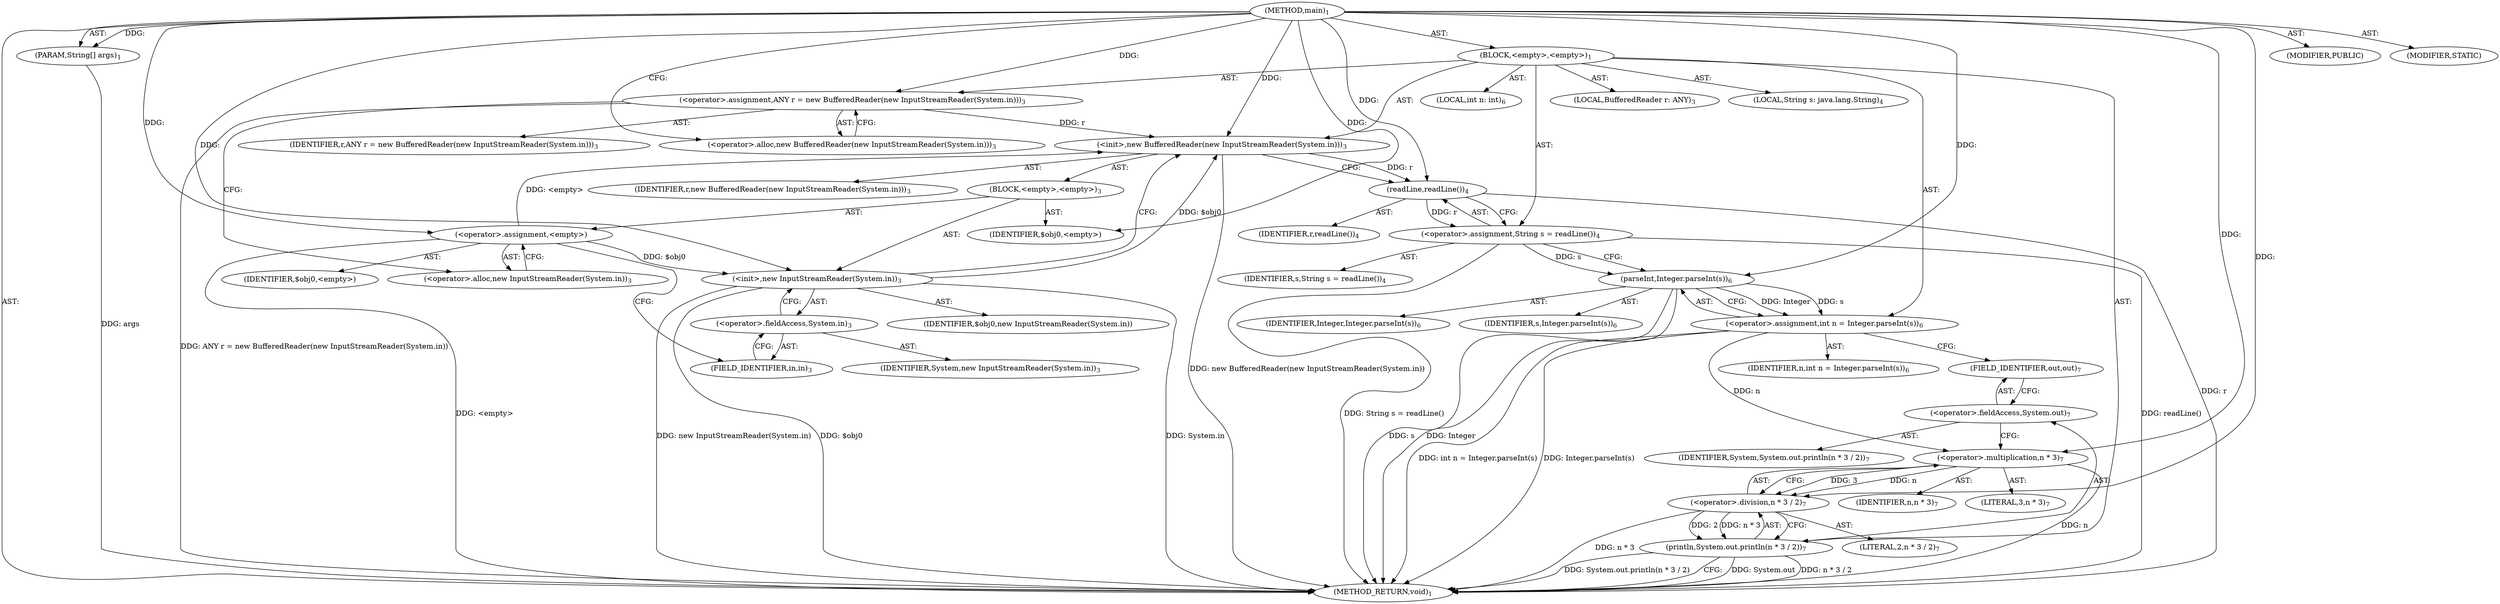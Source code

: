 digraph "main" {  
"19" [label = <(METHOD,main)<SUB>1</SUB>> ]
"20" [label = <(PARAM,String[] args)<SUB>1</SUB>> ]
"21" [label = <(BLOCK,&lt;empty&gt;,&lt;empty&gt;)<SUB>1</SUB>> ]
"4" [label = <(LOCAL,BufferedReader r: ANY)<SUB>3</SUB>> ]
"22" [label = <(&lt;operator&gt;.assignment,ANY r = new BufferedReader(new InputStreamReader(System.in)))<SUB>3</SUB>> ]
"23" [label = <(IDENTIFIER,r,ANY r = new BufferedReader(new InputStreamReader(System.in)))<SUB>3</SUB>> ]
"24" [label = <(&lt;operator&gt;.alloc,new BufferedReader(new InputStreamReader(System.in)))<SUB>3</SUB>> ]
"25" [label = <(&lt;init&gt;,new BufferedReader(new InputStreamReader(System.in)))<SUB>3</SUB>> ]
"3" [label = <(IDENTIFIER,r,new BufferedReader(new InputStreamReader(System.in)))<SUB>3</SUB>> ]
"26" [label = <(BLOCK,&lt;empty&gt;,&lt;empty&gt;)<SUB>3</SUB>> ]
"27" [label = <(&lt;operator&gt;.assignment,&lt;empty&gt;)> ]
"28" [label = <(IDENTIFIER,$obj0,&lt;empty&gt;)> ]
"29" [label = <(&lt;operator&gt;.alloc,new InputStreamReader(System.in))<SUB>3</SUB>> ]
"30" [label = <(&lt;init&gt;,new InputStreamReader(System.in))<SUB>3</SUB>> ]
"31" [label = <(IDENTIFIER,$obj0,new InputStreamReader(System.in))> ]
"32" [label = <(&lt;operator&gt;.fieldAccess,System.in)<SUB>3</SUB>> ]
"33" [label = <(IDENTIFIER,System,new InputStreamReader(System.in))<SUB>3</SUB>> ]
"34" [label = <(FIELD_IDENTIFIER,in,in)<SUB>3</SUB>> ]
"35" [label = <(IDENTIFIER,$obj0,&lt;empty&gt;)> ]
"36" [label = <(LOCAL,String s: java.lang.String)<SUB>4</SUB>> ]
"37" [label = <(&lt;operator&gt;.assignment,String s = readLine())<SUB>4</SUB>> ]
"38" [label = <(IDENTIFIER,s,String s = readLine())<SUB>4</SUB>> ]
"39" [label = <(readLine,readLine())<SUB>4</SUB>> ]
"40" [label = <(IDENTIFIER,r,readLine())<SUB>4</SUB>> ]
"41" [label = <(LOCAL,int n: int)<SUB>6</SUB>> ]
"42" [label = <(&lt;operator&gt;.assignment,int n = Integer.parseInt(s))<SUB>6</SUB>> ]
"43" [label = <(IDENTIFIER,n,int n = Integer.parseInt(s))<SUB>6</SUB>> ]
"44" [label = <(parseInt,Integer.parseInt(s))<SUB>6</SUB>> ]
"45" [label = <(IDENTIFIER,Integer,Integer.parseInt(s))<SUB>6</SUB>> ]
"46" [label = <(IDENTIFIER,s,Integer.parseInt(s))<SUB>6</SUB>> ]
"47" [label = <(println,System.out.println(n * 3 / 2))<SUB>7</SUB>> ]
"48" [label = <(&lt;operator&gt;.fieldAccess,System.out)<SUB>7</SUB>> ]
"49" [label = <(IDENTIFIER,System,System.out.println(n * 3 / 2))<SUB>7</SUB>> ]
"50" [label = <(FIELD_IDENTIFIER,out,out)<SUB>7</SUB>> ]
"51" [label = <(&lt;operator&gt;.division,n * 3 / 2)<SUB>7</SUB>> ]
"52" [label = <(&lt;operator&gt;.multiplication,n * 3)<SUB>7</SUB>> ]
"53" [label = <(IDENTIFIER,n,n * 3)<SUB>7</SUB>> ]
"54" [label = <(LITERAL,3,n * 3)<SUB>7</SUB>> ]
"55" [label = <(LITERAL,2,n * 3 / 2)<SUB>7</SUB>> ]
"56" [label = <(MODIFIER,PUBLIC)> ]
"57" [label = <(MODIFIER,STATIC)> ]
"58" [label = <(METHOD_RETURN,void)<SUB>1</SUB>> ]
  "19" -> "20"  [ label = "AST: "] 
  "19" -> "21"  [ label = "AST: "] 
  "19" -> "56"  [ label = "AST: "] 
  "19" -> "57"  [ label = "AST: "] 
  "19" -> "58"  [ label = "AST: "] 
  "21" -> "4"  [ label = "AST: "] 
  "21" -> "22"  [ label = "AST: "] 
  "21" -> "25"  [ label = "AST: "] 
  "21" -> "36"  [ label = "AST: "] 
  "21" -> "37"  [ label = "AST: "] 
  "21" -> "41"  [ label = "AST: "] 
  "21" -> "42"  [ label = "AST: "] 
  "21" -> "47"  [ label = "AST: "] 
  "22" -> "23"  [ label = "AST: "] 
  "22" -> "24"  [ label = "AST: "] 
  "25" -> "3"  [ label = "AST: "] 
  "25" -> "26"  [ label = "AST: "] 
  "26" -> "27"  [ label = "AST: "] 
  "26" -> "30"  [ label = "AST: "] 
  "26" -> "35"  [ label = "AST: "] 
  "27" -> "28"  [ label = "AST: "] 
  "27" -> "29"  [ label = "AST: "] 
  "30" -> "31"  [ label = "AST: "] 
  "30" -> "32"  [ label = "AST: "] 
  "32" -> "33"  [ label = "AST: "] 
  "32" -> "34"  [ label = "AST: "] 
  "37" -> "38"  [ label = "AST: "] 
  "37" -> "39"  [ label = "AST: "] 
  "39" -> "40"  [ label = "AST: "] 
  "42" -> "43"  [ label = "AST: "] 
  "42" -> "44"  [ label = "AST: "] 
  "44" -> "45"  [ label = "AST: "] 
  "44" -> "46"  [ label = "AST: "] 
  "47" -> "48"  [ label = "AST: "] 
  "47" -> "51"  [ label = "AST: "] 
  "48" -> "49"  [ label = "AST: "] 
  "48" -> "50"  [ label = "AST: "] 
  "51" -> "52"  [ label = "AST: "] 
  "51" -> "55"  [ label = "AST: "] 
  "52" -> "53"  [ label = "AST: "] 
  "52" -> "54"  [ label = "AST: "] 
  "22" -> "29"  [ label = "CFG: "] 
  "25" -> "39"  [ label = "CFG: "] 
  "37" -> "44"  [ label = "CFG: "] 
  "42" -> "50"  [ label = "CFG: "] 
  "47" -> "58"  [ label = "CFG: "] 
  "24" -> "22"  [ label = "CFG: "] 
  "39" -> "37"  [ label = "CFG: "] 
  "44" -> "42"  [ label = "CFG: "] 
  "48" -> "52"  [ label = "CFG: "] 
  "51" -> "47"  [ label = "CFG: "] 
  "27" -> "34"  [ label = "CFG: "] 
  "30" -> "25"  [ label = "CFG: "] 
  "50" -> "48"  [ label = "CFG: "] 
  "52" -> "51"  [ label = "CFG: "] 
  "29" -> "27"  [ label = "CFG: "] 
  "32" -> "30"  [ label = "CFG: "] 
  "34" -> "32"  [ label = "CFG: "] 
  "19" -> "24"  [ label = "CFG: "] 
  "20" -> "58"  [ label = "DDG: args"] 
  "22" -> "58"  [ label = "DDG: ANY r = new BufferedReader(new InputStreamReader(System.in))"] 
  "27" -> "58"  [ label = "DDG: &lt;empty&gt;"] 
  "30" -> "58"  [ label = "DDG: $obj0"] 
  "30" -> "58"  [ label = "DDG: System.in"] 
  "30" -> "58"  [ label = "DDG: new InputStreamReader(System.in)"] 
  "25" -> "58"  [ label = "DDG: new BufferedReader(new InputStreamReader(System.in))"] 
  "39" -> "58"  [ label = "DDG: r"] 
  "37" -> "58"  [ label = "DDG: readLine()"] 
  "37" -> "58"  [ label = "DDG: String s = readLine()"] 
  "44" -> "58"  [ label = "DDG: s"] 
  "42" -> "58"  [ label = "DDG: Integer.parseInt(s)"] 
  "42" -> "58"  [ label = "DDG: int n = Integer.parseInt(s)"] 
  "47" -> "58"  [ label = "DDG: System.out"] 
  "52" -> "58"  [ label = "DDG: n"] 
  "51" -> "58"  [ label = "DDG: n * 3"] 
  "47" -> "58"  [ label = "DDG: n * 3 / 2"] 
  "47" -> "58"  [ label = "DDG: System.out.println(n * 3 / 2)"] 
  "44" -> "58"  [ label = "DDG: Integer"] 
  "19" -> "20"  [ label = "DDG: "] 
  "19" -> "22"  [ label = "DDG: "] 
  "39" -> "37"  [ label = "DDG: r"] 
  "44" -> "42"  [ label = "DDG: Integer"] 
  "44" -> "42"  [ label = "DDG: s"] 
  "22" -> "25"  [ label = "DDG: r"] 
  "19" -> "25"  [ label = "DDG: "] 
  "27" -> "25"  [ label = "DDG: &lt;empty&gt;"] 
  "30" -> "25"  [ label = "DDG: $obj0"] 
  "51" -> "47"  [ label = "DDG: n * 3"] 
  "51" -> "47"  [ label = "DDG: 2"] 
  "19" -> "27"  [ label = "DDG: "] 
  "19" -> "35"  [ label = "DDG: "] 
  "25" -> "39"  [ label = "DDG: r"] 
  "19" -> "39"  [ label = "DDG: "] 
  "19" -> "44"  [ label = "DDG: "] 
  "37" -> "44"  [ label = "DDG: s"] 
  "52" -> "51"  [ label = "DDG: n"] 
  "52" -> "51"  [ label = "DDG: 3"] 
  "19" -> "51"  [ label = "DDG: "] 
  "27" -> "30"  [ label = "DDG: $obj0"] 
  "19" -> "30"  [ label = "DDG: "] 
  "42" -> "52"  [ label = "DDG: n"] 
  "19" -> "52"  [ label = "DDG: "] 
}

